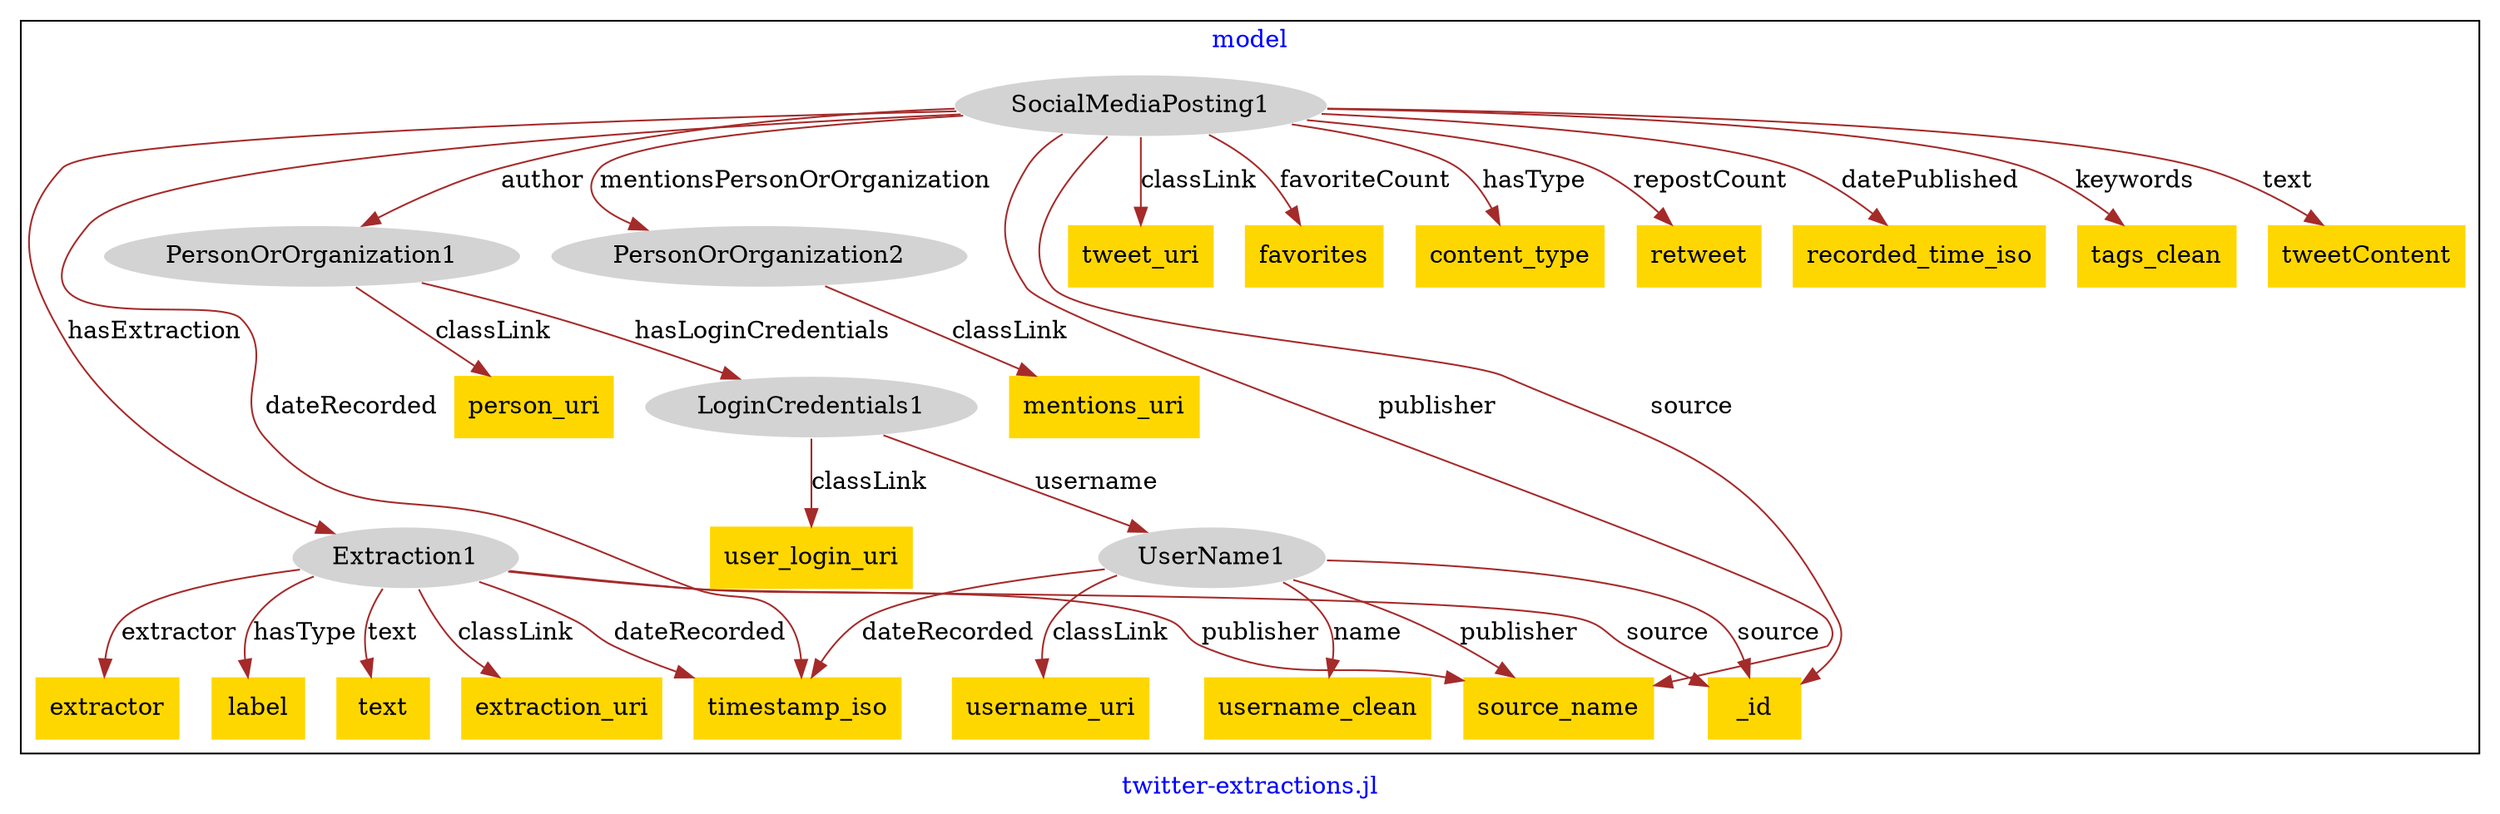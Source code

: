 digraph n0 {
fontcolor="blue"
remincross="true"
label="twitter-extractions.jl"
subgraph cluster {
label="model"
n2[style="filled",color="white",fillcolor="lightgray",label="Extraction1"];
n3[shape="plaintext",style="filled",fillcolor="gold",label="extraction_uri"];
n4[shape="plaintext",style="filled",fillcolor="gold",label="extractor"];
n5[shape="plaintext",style="filled",fillcolor="gold",label="label"];
n6[shape="plaintext",style="filled",fillcolor="gold",label="text"];
n7[style="filled",color="white",fillcolor="lightgray",label="LoginCredentials1"];
n8[shape="plaintext",style="filled",fillcolor="gold",label="user_login_uri"];
n9[style="filled",color="white",fillcolor="lightgray",label="UserName1"];
n10[style="filled",color="white",fillcolor="lightgray",label="PersonOrOrganization1"];
n11[shape="plaintext",style="filled",fillcolor="gold",label="person_uri"];
n12[style="filled",color="white",fillcolor="lightgray",label="PersonOrOrganization2"];
n13[shape="plaintext",style="filled",fillcolor="gold",label="mentions_uri"];
n14[shape="plaintext",style="filled",fillcolor="gold",label="username_uri"];
n15[shape="plaintext",style="filled",fillcolor="gold",label="timestamp_iso"];
n16[shape="plaintext",style="filled",fillcolor="gold",label="username_clean"];
n17[shape="plaintext",style="filled",fillcolor="gold",label="source_name"];
n18[shape="plaintext",style="filled",fillcolor="gold",label="_id"];
n19[style="filled",color="white",fillcolor="lightgray",label="SocialMediaPosting1"];
n20[shape="plaintext",style="filled",fillcolor="gold",label="tweet_uri"];
n21[shape="plaintext",style="filled",fillcolor="gold",label="favorites"];
n22[shape="plaintext",style="filled",fillcolor="gold",label="content_type"];
n23[shape="plaintext",style="filled",fillcolor="gold",label="retweet"];
n24[shape="plaintext",style="filled",fillcolor="gold",label="recorded_time_iso"];
n25[shape="plaintext",style="filled",fillcolor="gold",label="tags_clean"];
n26[shape="plaintext",style="filled",fillcolor="gold",label="tweetContent"];
}
n2 -> n3[color="brown",fontcolor="black",label="classLink"]
n2 -> n4[color="brown",fontcolor="black",label="extractor"]
n2 -> n5[color="brown",fontcolor="black",label="hasType"]
n2 -> n6[color="brown",fontcolor="black",label="text"]
n7 -> n8[color="brown",fontcolor="black",label="classLink"]
n7 -> n9[color="brown",fontcolor="black",label="username"]
n10 -> n11[color="brown",fontcolor="black",label="classLink"]
n12 -> n13[color="brown",fontcolor="black",label="classLink"]
n9 -> n14[color="brown",fontcolor="black",label="classLink"]
n9 -> n15[color="brown",fontcolor="black",label="dateRecorded"]
n9 -> n16[color="brown",fontcolor="black",label="name"]
n9 -> n17[color="brown",fontcolor="black",label="publisher"]
n9 -> n18[color="brown",fontcolor="black",label="source"]
n19 -> n20[color="brown",fontcolor="black",label="classLink"]
n19 -> n21[color="brown",fontcolor="black",label="favoriteCount"]
n19 -> n2[color="brown",fontcolor="black",label="hasExtraction"]
n19 -> n22[color="brown",fontcolor="black",label="hasType"]
n19 -> n12[color="brown",fontcolor="black",label="mentionsPersonOrOrganization"]
n19 -> n23[color="brown",fontcolor="black",label="repostCount"]
n19 -> n10[color="brown",fontcolor="black",label="author"]
n19 -> n24[color="brown",fontcolor="black",label="datePublished"]
n19 -> n25[color="brown",fontcolor="black",label="keywords"]
n19 -> n17[color="brown",fontcolor="black",label="publisher"]
n19 -> n26[color="brown",fontcolor="black",label="text"]
n10 -> n7[color="brown",fontcolor="black",label="hasLoginCredentials"]
n19 -> n15[color="brown",fontcolor="black",label="dateRecorded"]
n2 -> n18[color="brown",fontcolor="black",label="source"]
n2 -> n15[color="brown",fontcolor="black",label="dateRecorded"]
n19 -> n18[color="brown",fontcolor="black",label="source"]
n2 -> n17[color="brown",fontcolor="black",label="publisher"]
}
